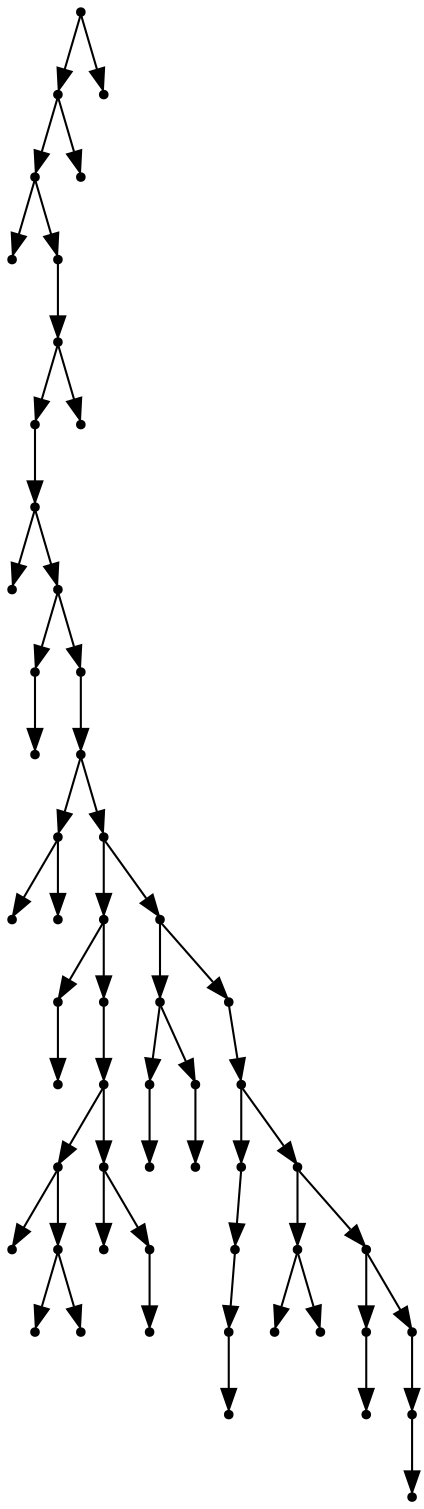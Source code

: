 digraph {
  56 [shape=point];
  54 [shape=point];
  52 [shape=point];
  0 [shape=point];
  51 [shape=point];
  50 [shape=point];
  48 [shape=point];
  47 [shape=point];
  1 [shape=point];
  46 [shape=point];
  3 [shape=point];
  2 [shape=point];
  45 [shape=point];
  44 [shape=point];
  6 [shape=point];
  4 [shape=point];
  5 [shape=point];
  43 [shape=point];
  20 [shape=point];
  8 [shape=point];
  7 [shape=point];
  19 [shape=point];
  18 [shape=point];
  13 [shape=point];
  9 [shape=point];
  12 [shape=point];
  10 [shape=point];
  11 [shape=point];
  17 [shape=point];
  14 [shape=point];
  16 [shape=point];
  15 [shape=point];
  42 [shape=point];
  25 [shape=point];
  22 [shape=point];
  21 [shape=point];
  24 [shape=point];
  23 [shape=point];
  41 [shape=point];
  40 [shape=point];
  29 [shape=point];
  28 [shape=point];
  27 [shape=point];
  26 [shape=point];
  39 [shape=point];
  32 [shape=point];
  30 [shape=point];
  31 [shape=point];
  38 [shape=point];
  34 [shape=point];
  33 [shape=point];
  37 [shape=point];
  36 [shape=point];
  35 [shape=point];
  49 [shape=point];
  53 [shape=point];
  55 [shape=point];
56 -> 54;
54 -> 52;
52 -> 0;
52 -> 51;
51 -> 50;
50 -> 48;
48 -> 47;
47 -> 1;
47 -> 46;
46 -> 3;
3 -> 2;
46 -> 45;
45 -> 44;
44 -> 6;
6 -> 4;
6 -> 5;
44 -> 43;
43 -> 20;
20 -> 8;
8 -> 7;
20 -> 19;
19 -> 18;
18 -> 13;
13 -> 9;
13 -> 12;
12 -> 10;
12 -> 11;
18 -> 17;
17 -> 14;
17 -> 16;
16 -> 15;
43 -> 42;
42 -> 25;
25 -> 22;
22 -> 21;
25 -> 24;
24 -> 23;
42 -> 41;
41 -> 40;
40 -> 29;
29 -> 28;
28 -> 27;
27 -> 26;
40 -> 39;
39 -> 32;
32 -> 30;
32 -> 31;
39 -> 38;
38 -> 34;
34 -> 33;
38 -> 37;
37 -> 36;
36 -> 35;
50 -> 49;
54 -> 53;
56 -> 55;
}
